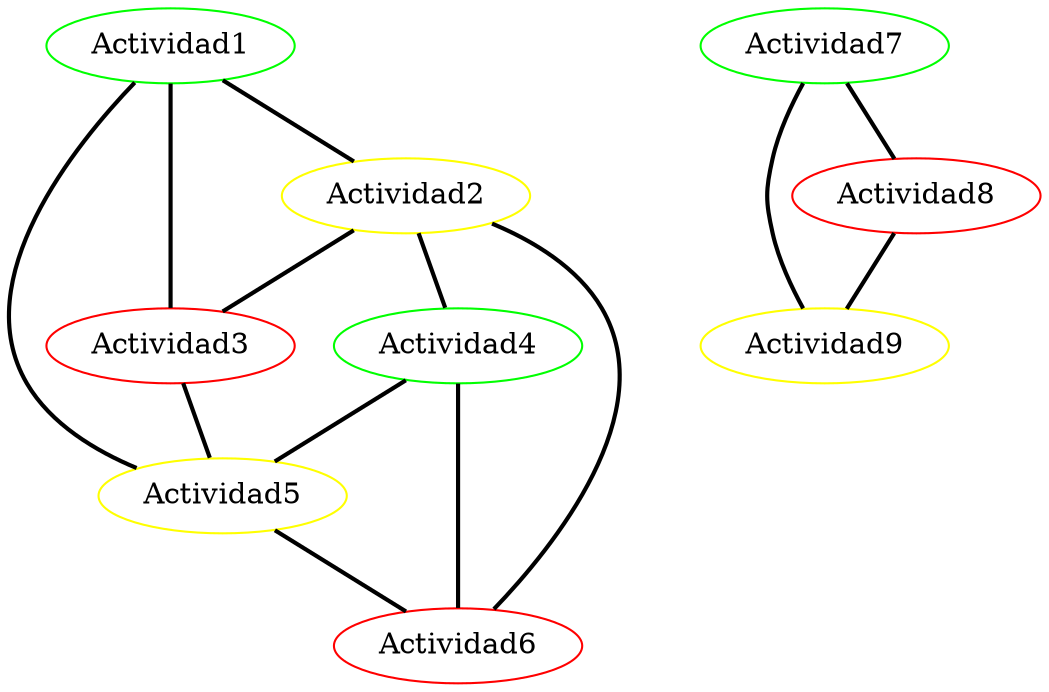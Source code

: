 strict graph G {
  1 [ color="green" label="Actividad1" ];
  2 [ color="yellow" label="Actividad2" ];
  3 [ color="red" label="Actividad3" ];
  4 [ color="yellow" label="Actividad5" ];
  5 [ color="green" label="Actividad4" ];
  6 [ color="red" label="Actividad6" ];
  7 [ color="green" label="Actividad7" ];
  8 [ color="yellow" label="Actividad9" ];
  9 [ color="red" label="Actividad8" ];
  1 -- 2 [ style="bold" ];
  1 -- 3 [ style="bold" ];
  2 -- 3 [ style="bold" ];
  1 -- 4 [ style="bold" ];
  3 -- 4 [ style="bold" ];
  2 -- 5 [ style="bold" ];
  2 -- 6 [ style="bold" ];
  5 -- 6 [ style="bold" ];
  5 -- 4 [ style="bold" ];
  4 -- 6 [ style="bold" ];
  7 -- 8 [ style="bold" ];
  9 -- 8 [ style="bold" ];
  7 -- 9 [ style="bold" ];
}
